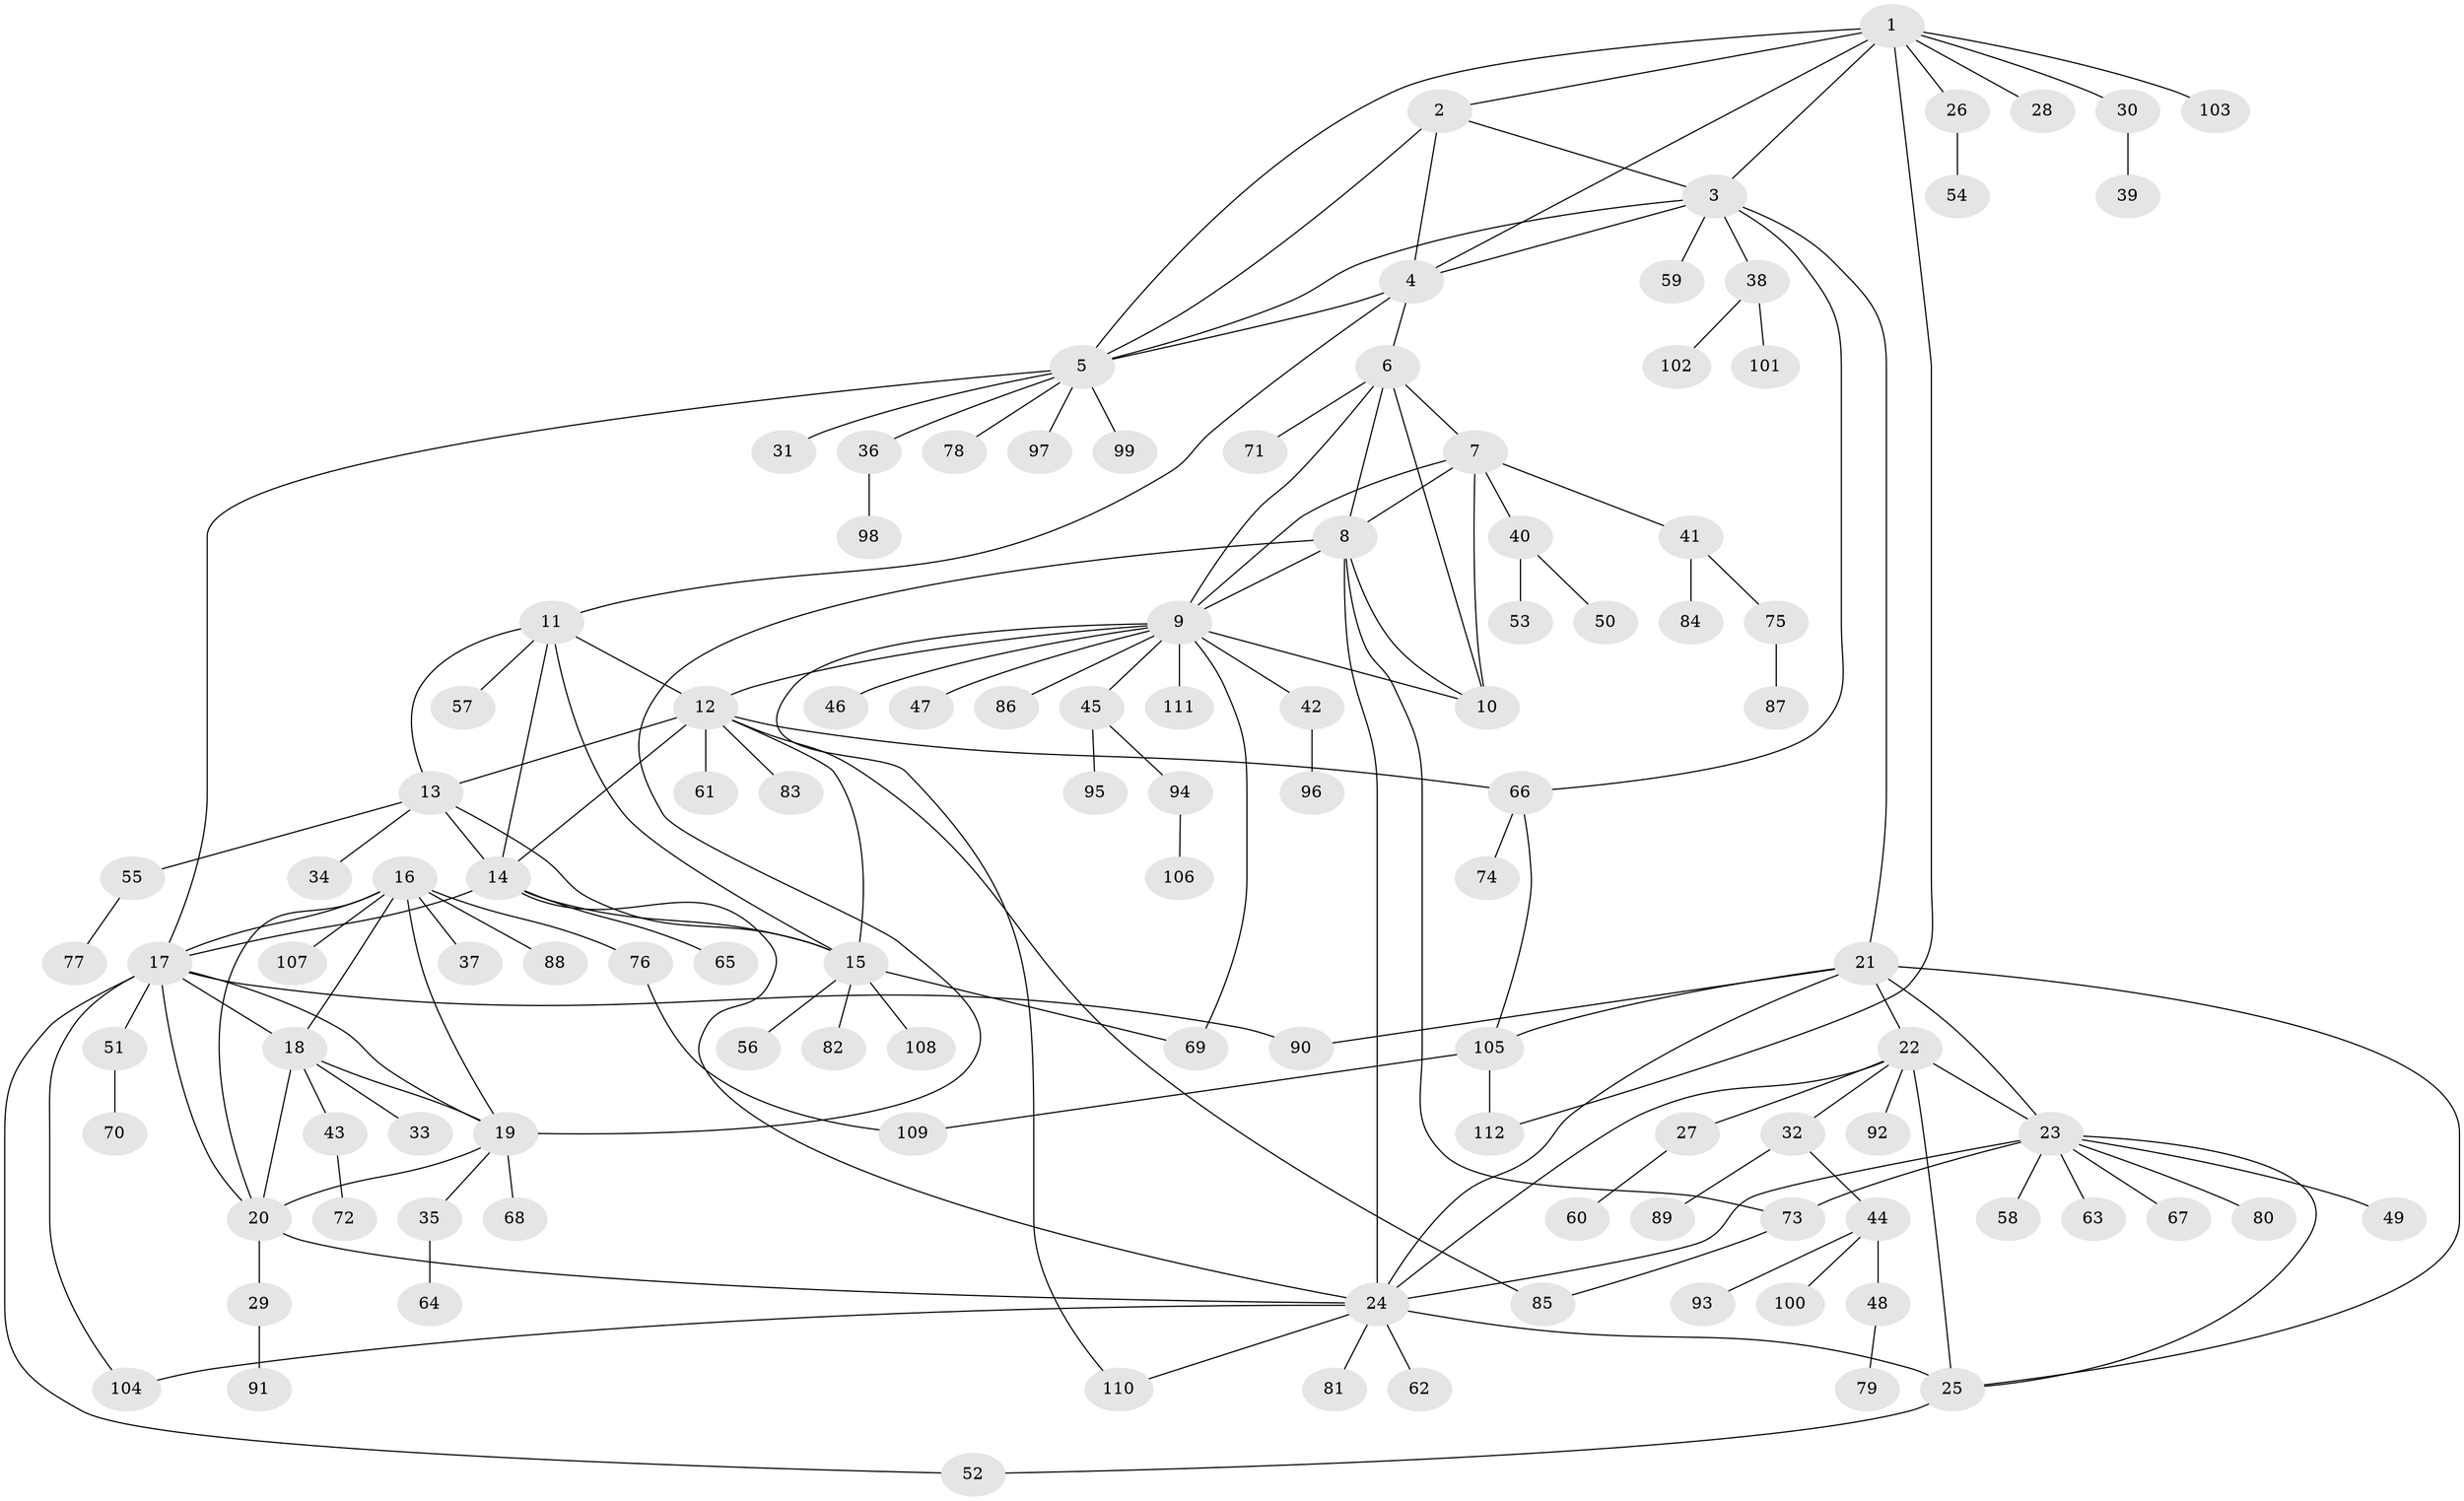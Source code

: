 // Generated by graph-tools (version 1.1) at 2025/37/03/09/25 02:37:44]
// undirected, 112 vertices, 158 edges
graph export_dot {
graph [start="1"]
  node [color=gray90,style=filled];
  1;
  2;
  3;
  4;
  5;
  6;
  7;
  8;
  9;
  10;
  11;
  12;
  13;
  14;
  15;
  16;
  17;
  18;
  19;
  20;
  21;
  22;
  23;
  24;
  25;
  26;
  27;
  28;
  29;
  30;
  31;
  32;
  33;
  34;
  35;
  36;
  37;
  38;
  39;
  40;
  41;
  42;
  43;
  44;
  45;
  46;
  47;
  48;
  49;
  50;
  51;
  52;
  53;
  54;
  55;
  56;
  57;
  58;
  59;
  60;
  61;
  62;
  63;
  64;
  65;
  66;
  67;
  68;
  69;
  70;
  71;
  72;
  73;
  74;
  75;
  76;
  77;
  78;
  79;
  80;
  81;
  82;
  83;
  84;
  85;
  86;
  87;
  88;
  89;
  90;
  91;
  92;
  93;
  94;
  95;
  96;
  97;
  98;
  99;
  100;
  101;
  102;
  103;
  104;
  105;
  106;
  107;
  108;
  109;
  110;
  111;
  112;
  1 -- 2;
  1 -- 3;
  1 -- 4;
  1 -- 5;
  1 -- 26;
  1 -- 28;
  1 -- 30;
  1 -- 103;
  1 -- 112;
  2 -- 3;
  2 -- 4;
  2 -- 5;
  3 -- 4;
  3 -- 5;
  3 -- 21;
  3 -- 38;
  3 -- 59;
  3 -- 66;
  4 -- 5;
  4 -- 6;
  4 -- 11;
  5 -- 17;
  5 -- 31;
  5 -- 36;
  5 -- 78;
  5 -- 97;
  5 -- 99;
  6 -- 7;
  6 -- 8;
  6 -- 9;
  6 -- 10;
  6 -- 71;
  7 -- 8;
  7 -- 9;
  7 -- 10;
  7 -- 40;
  7 -- 41;
  8 -- 9;
  8 -- 10;
  8 -- 19;
  8 -- 24;
  8 -- 73;
  9 -- 10;
  9 -- 12;
  9 -- 42;
  9 -- 45;
  9 -- 46;
  9 -- 47;
  9 -- 69;
  9 -- 86;
  9 -- 110;
  9 -- 111;
  11 -- 12;
  11 -- 13;
  11 -- 14;
  11 -- 15;
  11 -- 57;
  12 -- 13;
  12 -- 14;
  12 -- 15;
  12 -- 61;
  12 -- 66;
  12 -- 83;
  12 -- 85;
  13 -- 14;
  13 -- 15;
  13 -- 34;
  13 -- 55;
  14 -- 15;
  14 -- 17;
  14 -- 24;
  14 -- 65;
  15 -- 56;
  15 -- 69;
  15 -- 82;
  15 -- 108;
  16 -- 17;
  16 -- 18;
  16 -- 19;
  16 -- 20;
  16 -- 37;
  16 -- 76;
  16 -- 88;
  16 -- 107;
  17 -- 18;
  17 -- 19;
  17 -- 20;
  17 -- 51;
  17 -- 52;
  17 -- 90;
  17 -- 104;
  18 -- 19;
  18 -- 20;
  18 -- 33;
  18 -- 43;
  19 -- 20;
  19 -- 35;
  19 -- 68;
  20 -- 24;
  20 -- 29;
  21 -- 22;
  21 -- 23;
  21 -- 24;
  21 -- 25;
  21 -- 90;
  21 -- 105;
  22 -- 23;
  22 -- 24;
  22 -- 25;
  22 -- 27;
  22 -- 32;
  22 -- 92;
  23 -- 24;
  23 -- 25;
  23 -- 49;
  23 -- 58;
  23 -- 63;
  23 -- 67;
  23 -- 73;
  23 -- 80;
  24 -- 25;
  24 -- 62;
  24 -- 81;
  24 -- 104;
  24 -- 110;
  25 -- 52;
  26 -- 54;
  27 -- 60;
  29 -- 91;
  30 -- 39;
  32 -- 44;
  32 -- 89;
  35 -- 64;
  36 -- 98;
  38 -- 101;
  38 -- 102;
  40 -- 50;
  40 -- 53;
  41 -- 75;
  41 -- 84;
  42 -- 96;
  43 -- 72;
  44 -- 48;
  44 -- 93;
  44 -- 100;
  45 -- 94;
  45 -- 95;
  48 -- 79;
  51 -- 70;
  55 -- 77;
  66 -- 74;
  66 -- 105;
  73 -- 85;
  75 -- 87;
  76 -- 109;
  94 -- 106;
  105 -- 109;
  105 -- 112;
}
